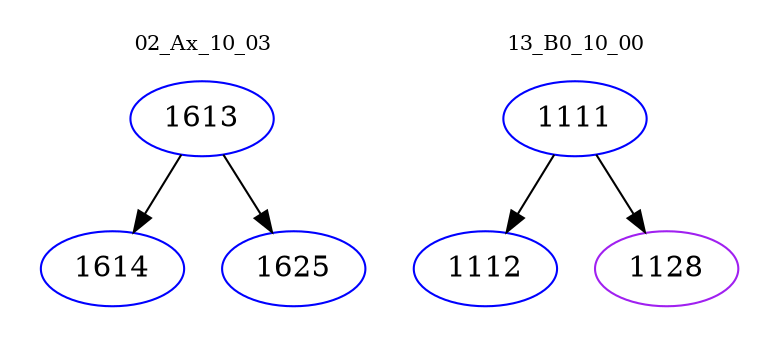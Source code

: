 digraph{
subgraph cluster_0 {
color = white
label = "02_Ax_10_03";
fontsize=10;
T0_1613 [label="1613", color="blue"]
T0_1613 -> T0_1614 [color="black"]
T0_1614 [label="1614", color="blue"]
T0_1613 -> T0_1625 [color="black"]
T0_1625 [label="1625", color="blue"]
}
subgraph cluster_1 {
color = white
label = "13_B0_10_00";
fontsize=10;
T1_1111 [label="1111", color="blue"]
T1_1111 -> T1_1112 [color="black"]
T1_1112 [label="1112", color="blue"]
T1_1111 -> T1_1128 [color="black"]
T1_1128 [label="1128", color="purple"]
}
}
